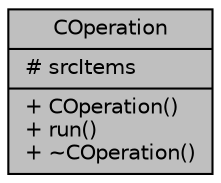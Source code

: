 digraph "COperation"
{
 // LATEX_PDF_SIZE
  edge [fontname="Helvetica",fontsize="10",labelfontname="Helvetica",labelfontsize="10"];
  node [fontname="Helvetica",fontsize="10",shape=record];
  Node1 [label="{COperation\n|# srcItems\l|+ COperation()\l+ run()\l+ ~COperation()\l}",height=0.2,width=0.4,color="black", fillcolor="grey75", style="filled", fontcolor="black",tooltip="Represents filesystem operation."];
}
